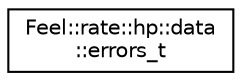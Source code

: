 digraph "Graphical Class Hierarchy"
{
 // LATEX_PDF_SIZE
  edge [fontname="Helvetica",fontsize="10",labelfontname="Helvetica",labelfontsize="10"];
  node [fontname="Helvetica",fontsize="10",shape=record];
  rankdir="LR";
  Node0 [label="Feel::rate::hp::data\l::errors_t",height=0.2,width=0.4,color="black", fillcolor="white", style="filled",URL="$structFeel_1_1rate_1_1hp_1_1data_1_1errors__t.html",tooltip=" "];
}
